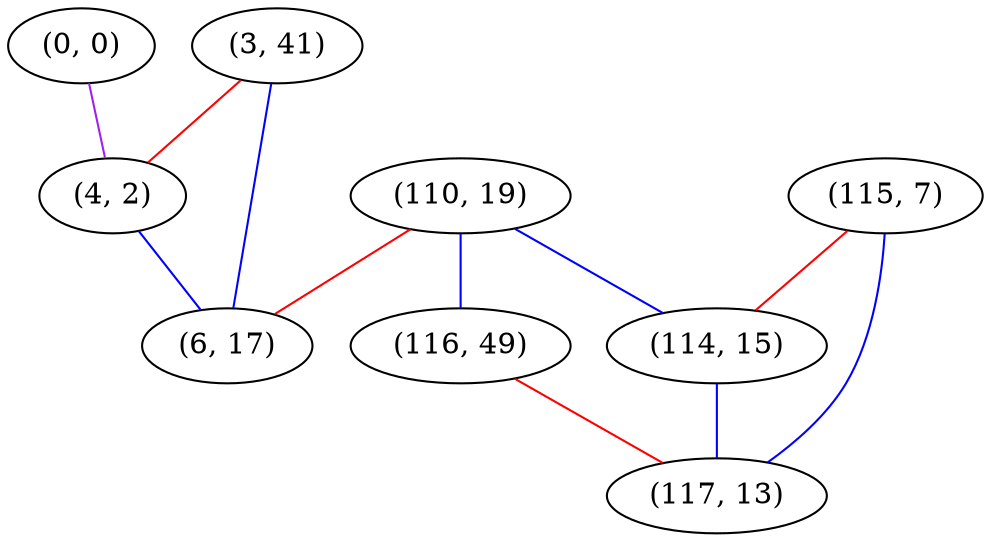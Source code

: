 graph "" {
"(0, 0)";
"(110, 19)";
"(115, 7)";
"(114, 15)";
"(3, 41)";
"(4, 2)";
"(6, 17)";
"(116, 49)";
"(117, 13)";
"(0, 0)" -- "(4, 2)"  [color=purple, key=0, weight=4];
"(110, 19)" -- "(114, 15)"  [color=blue, key=0, weight=3];
"(110, 19)" -- "(6, 17)"  [color=red, key=0, weight=1];
"(110, 19)" -- "(116, 49)"  [color=blue, key=0, weight=3];
"(115, 7)" -- "(114, 15)"  [color=red, key=0, weight=1];
"(115, 7)" -- "(117, 13)"  [color=blue, key=0, weight=3];
"(114, 15)" -- "(117, 13)"  [color=blue, key=0, weight=3];
"(3, 41)" -- "(4, 2)"  [color=red, key=0, weight=1];
"(3, 41)" -- "(6, 17)"  [color=blue, key=0, weight=3];
"(4, 2)" -- "(6, 17)"  [color=blue, key=0, weight=3];
"(116, 49)" -- "(117, 13)"  [color=red, key=0, weight=1];
}

